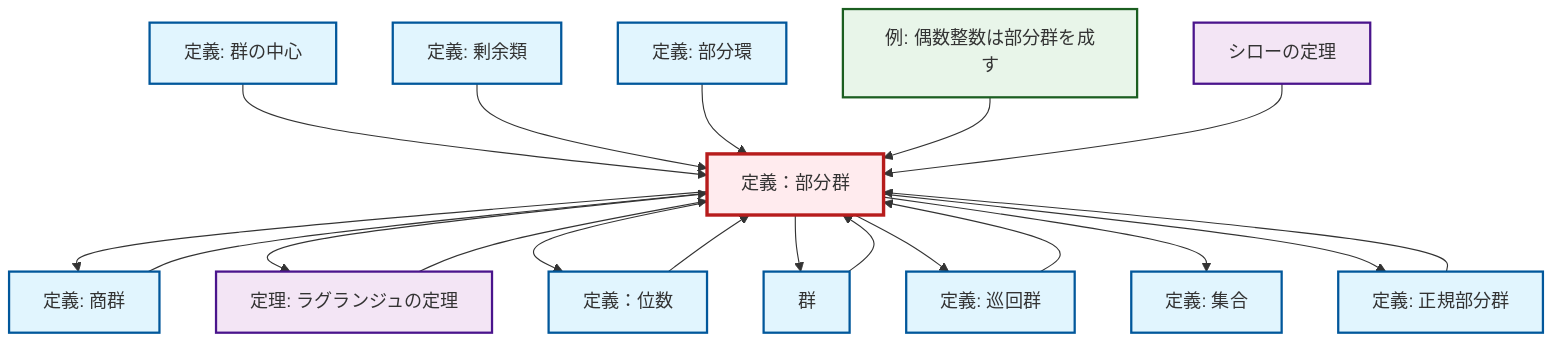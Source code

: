 graph TD
    classDef definition fill:#e1f5fe,stroke:#01579b,stroke-width:2px
    classDef theorem fill:#f3e5f5,stroke:#4a148c,stroke-width:2px
    classDef axiom fill:#fff3e0,stroke:#e65100,stroke-width:2px
    classDef example fill:#e8f5e9,stroke:#1b5e20,stroke-width:2px
    classDef current fill:#ffebee,stroke:#b71c1c,stroke-width:3px
    def-coset["定義: 剰余類"]:::definition
    def-subring["定義: 部分環"]:::definition
    def-center-of-group["定義: 群の中心"]:::definition
    def-quotient-group["定義: 商群"]:::definition
    def-normal-subgroup["定義: 正規部分群"]:::definition
    ex-even-integers-subgroup["例: 偶数整数は部分群を成す"]:::example
    def-set["定義: 集合"]:::definition
    thm-lagrange["定理: ラグランジュの定理"]:::theorem
    def-cyclic-group["定義: 巡回群"]:::definition
    def-order["定義：位数"]:::definition
    def-subgroup["定義：部分群"]:::definition
    def-group["群"]:::definition
    thm-sylow["シローの定理"]:::theorem
    def-order --> def-subgroup
    def-center-of-group --> def-subgroup
    def-subgroup --> def-quotient-group
    def-subgroup --> thm-lagrange
    def-subgroup --> def-order
    def-subgroup --> def-group
    def-subgroup --> def-cyclic-group
    def-cyclic-group --> def-subgroup
    def-coset --> def-subgroup
    def-quotient-group --> def-subgroup
    def-subring --> def-subgroup
    thm-lagrange --> def-subgroup
    def-normal-subgroup --> def-subgroup
    ex-even-integers-subgroup --> def-subgroup
    def-group --> def-subgroup
    def-subgroup --> def-set
    thm-sylow --> def-subgroup
    def-subgroup --> def-normal-subgroup
    class def-subgroup current
